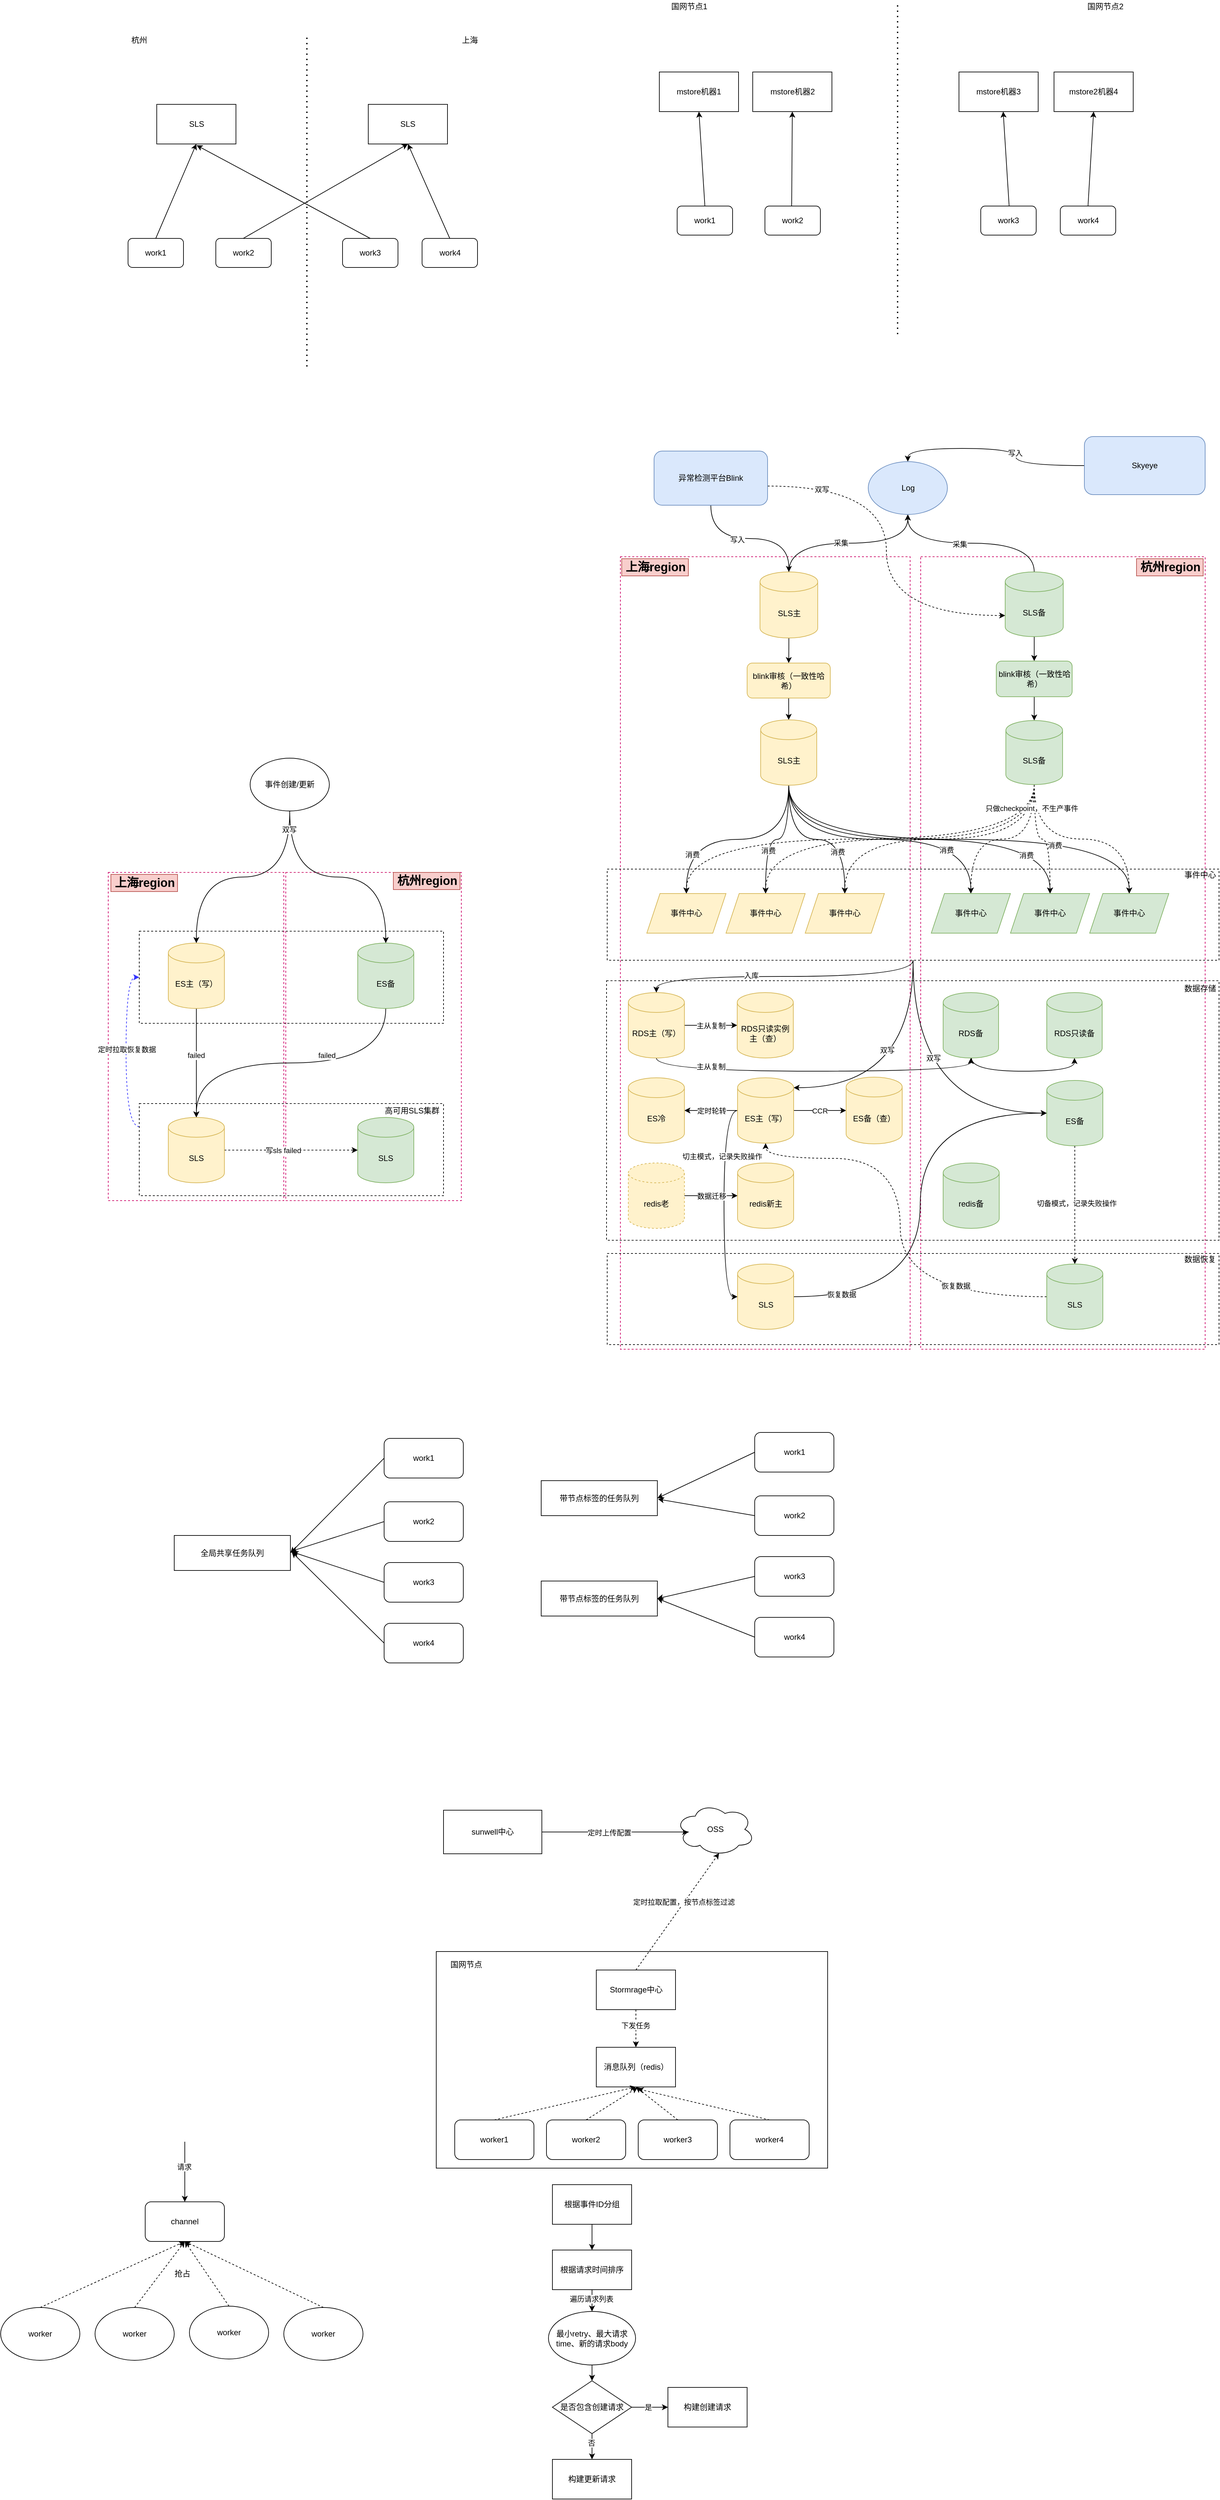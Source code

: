 <mxfile version="14.5.3" type="github">
  <diagram id="YGv4_1RwUOP4VzlCztjI" name="Page-1">
    <mxGraphModel dx="1351" dy="739" grid="0" gridSize="10" guides="1" tooltips="1" connect="1" arrows="1" fold="1" page="1" pageScale="1" pageWidth="3300" pageHeight="4681" math="0" shadow="0">
      <root>
        <mxCell id="0" />
        <mxCell id="1" parent="0" />
        <mxCell id="f3OV4QADu6NvHDCRGtm4-72" value="" style="rounded=0;whiteSpace=wrap;html=1;" parent="1" vertex="1">
          <mxGeometry x="705" y="3070" width="593" height="328" as="geometry" />
        </mxCell>
        <mxCell id="AawuV2IwHnNIyW79Uif3-26" value="" style="rounded=0;whiteSpace=wrap;html=1;fillColor=none;dashed=1;" parent="1" vertex="1">
          <mxGeometry x="255" y="1525" width="461" height="139.5" as="geometry" />
        </mxCell>
        <mxCell id="AawuV2IwHnNIyW79Uif3-20" value="" style="rounded=0;whiteSpace=wrap;html=1;fillColor=none;dashed=1;strokeColor=#CC0066;" parent="1" vertex="1">
          <mxGeometry x="477" y="1436" width="266" height="497" as="geometry" />
        </mxCell>
        <mxCell id="AawuV2IwHnNIyW79Uif3-18" value="" style="rounded=0;whiteSpace=wrap;html=1;fillColor=none;dashed=1;strokeColor=#CC0066;" parent="1" vertex="1">
          <mxGeometry x="208" y="1436" width="266" height="497" as="geometry" />
        </mxCell>
        <mxCell id="uuZJCu9eJbXiHKsUHWhY-94" value="" style="rounded=0;whiteSpace=wrap;html=1;fillColor=none;dashed=1;strokeColor=#CC0066;" parent="1" vertex="1">
          <mxGeometry x="984" y="958" width="439" height="1200" as="geometry" />
        </mxCell>
        <mxCell id="uuZJCu9eJbXiHKsUHWhY-95" value="" style="rounded=0;whiteSpace=wrap;html=1;fillColor=none;dashed=1;" parent="1" vertex="1">
          <mxGeometry x="963" y="1600" width="928" height="393" as="geometry" />
        </mxCell>
        <mxCell id="5HOgn-vB6nHvYB-M6uXb-4" value="" style="rounded=0;whiteSpace=wrap;html=1;fillColor=none;dashed=1;" parent="1" vertex="1">
          <mxGeometry x="964" y="2013" width="927" height="138" as="geometry" />
        </mxCell>
        <mxCell id="uuZJCu9eJbXiHKsUHWhY-93" value="" style="rounded=0;whiteSpace=wrap;html=1;fillColor=none;dashed=1;strokeColor=#CC0066;" parent="1" vertex="1">
          <mxGeometry x="1439" y="958" width="431" height="1200" as="geometry" />
        </mxCell>
        <mxCell id="uuZJCu9eJbXiHKsUHWhY-96" style="edgeStyle=orthogonalEdgeStyle;curved=1;rounded=0;orthogonalLoop=1;jettySize=auto;html=1;exitX=0.5;exitY=0;exitDx=0;exitDy=0;exitPerimeter=0;entryX=0.5;entryY=1;entryDx=0;entryDy=0;" parent="1" source="uuZJCu9eJbXiHKsUHWhY-99" target="uuZJCu9eJbXiHKsUHWhY-110" edge="1">
          <mxGeometry relative="1" as="geometry" />
        </mxCell>
        <mxCell id="uuZJCu9eJbXiHKsUHWhY-97" value="采集" style="edgeLabel;html=1;align=center;verticalAlign=middle;resizable=0;points=[];" parent="uuZJCu9eJbXiHKsUHWhY-96" vertex="1" connectable="0">
          <mxGeometry x="-0.096" y="2" relative="1" as="geometry">
            <mxPoint x="1" y="1" as="offset" />
          </mxGeometry>
        </mxCell>
        <mxCell id="uuZJCu9eJbXiHKsUHWhY-98" style="edgeStyle=orthogonalEdgeStyle;curved=1;rounded=0;orthogonalLoop=1;jettySize=auto;html=1;entryX=0.5;entryY=0;entryDx=0;entryDy=0;" parent="1" source="uuZJCu9eJbXiHKsUHWhY-99" target="uuZJCu9eJbXiHKsUHWhY-112" edge="1">
          <mxGeometry relative="1" as="geometry" />
        </mxCell>
        <mxCell id="uuZJCu9eJbXiHKsUHWhY-99" value="SLS主" style="shape=cylinder3;whiteSpace=wrap;html=1;boundedLbl=1;backgroundOutline=1;size=15;fillColor=#fff2cc;strokeColor=#d6b656;" parent="1" vertex="1">
          <mxGeometry x="1195.5" y="981" width="87.5" height="100" as="geometry" />
        </mxCell>
        <mxCell id="uuZJCu9eJbXiHKsUHWhY-100" style="edgeStyle=orthogonalEdgeStyle;curved=1;rounded=0;orthogonalLoop=1;jettySize=auto;html=1;entryX=0.5;entryY=1;entryDx=0;entryDy=0;exitX=0.5;exitY=0;exitDx=0;exitDy=0;exitPerimeter=0;" parent="1" source="uuZJCu9eJbXiHKsUHWhY-103" target="uuZJCu9eJbXiHKsUHWhY-110" edge="1">
          <mxGeometry relative="1" as="geometry" />
        </mxCell>
        <mxCell id="uuZJCu9eJbXiHKsUHWhY-101" value="采集" style="edgeLabel;html=1;align=center;verticalAlign=middle;resizable=0;points=[];" parent="uuZJCu9eJbXiHKsUHWhY-100" vertex="1" connectable="0">
          <mxGeometry x="0.13" y="1" relative="1" as="geometry">
            <mxPoint x="1" as="offset" />
          </mxGeometry>
        </mxCell>
        <mxCell id="uuZJCu9eJbXiHKsUHWhY-102" style="edgeStyle=orthogonalEdgeStyle;curved=1;rounded=0;orthogonalLoop=1;jettySize=auto;html=1;entryX=0.5;entryY=0;entryDx=0;entryDy=0;" parent="1" source="uuZJCu9eJbXiHKsUHWhY-103" target="uuZJCu9eJbXiHKsUHWhY-114" edge="1">
          <mxGeometry relative="1" as="geometry" />
        </mxCell>
        <mxCell id="uuZJCu9eJbXiHKsUHWhY-103" value="SLS备" style="shape=cylinder3;whiteSpace=wrap;html=1;boundedLbl=1;backgroundOutline=1;size=15;fillColor=#d5e8d4;strokeColor=#82b366;" parent="1" vertex="1">
          <mxGeometry x="1567" y="981" width="88" height="98" as="geometry" />
        </mxCell>
        <mxCell id="uuZJCu9eJbXiHKsUHWhY-104" style="edgeStyle=orthogonalEdgeStyle;curved=1;rounded=0;orthogonalLoop=1;jettySize=auto;html=1;entryX=0.5;entryY=0;entryDx=0;entryDy=0;entryPerimeter=0;exitX=0.5;exitY=1;exitDx=0;exitDy=0;" parent="1" source="uuZJCu9eJbXiHKsUHWhY-106" target="uuZJCu9eJbXiHKsUHWhY-99" edge="1">
          <mxGeometry relative="1" as="geometry">
            <mxPoint x="1185" y="980" as="targetPoint" />
          </mxGeometry>
        </mxCell>
        <mxCell id="uuZJCu9eJbXiHKsUHWhY-105" value="写入" style="edgeLabel;html=1;align=center;verticalAlign=middle;resizable=0;points=[];" parent="uuZJCu9eJbXiHKsUHWhY-104" vertex="1" connectable="0">
          <mxGeometry x="-0.177" y="-1" relative="1" as="geometry">
            <mxPoint as="offset" />
          </mxGeometry>
        </mxCell>
        <mxCell id="5HOgn-vB6nHvYB-M6uXb-30" style="edgeStyle=orthogonalEdgeStyle;curved=1;rounded=0;orthogonalLoop=1;jettySize=auto;html=1;entryX=0;entryY=0;entryDx=0;entryDy=66;entryPerimeter=0;dashed=1;" parent="1" source="uuZJCu9eJbXiHKsUHWhY-106" target="uuZJCu9eJbXiHKsUHWhY-103" edge="1">
          <mxGeometry relative="1" as="geometry">
            <Array as="points">
              <mxPoint x="1387" y="851" />
              <mxPoint x="1387" y="1047" />
            </Array>
          </mxGeometry>
        </mxCell>
        <mxCell id="5HOgn-vB6nHvYB-M6uXb-31" value="双写" style="edgeLabel;html=1;align=center;verticalAlign=middle;resizable=0;points=[];" parent="5HOgn-vB6nHvYB-M6uXb-30" vertex="1" connectable="0">
          <mxGeometry x="-0.705" y="-5" relative="1" as="geometry">
            <mxPoint as="offset" />
          </mxGeometry>
        </mxCell>
        <mxCell id="uuZJCu9eJbXiHKsUHWhY-106" value="异常检测平台Blink" style="rounded=1;whiteSpace=wrap;html=1;fillColor=#dae8fc;strokeColor=#6c8ebf;" parent="1" vertex="1">
          <mxGeometry x="1035" y="798" width="172" height="82" as="geometry" />
        </mxCell>
        <mxCell id="uuZJCu9eJbXiHKsUHWhY-107" style="edgeStyle=orthogonalEdgeStyle;curved=1;rounded=0;orthogonalLoop=1;jettySize=auto;html=1;entryX=0.5;entryY=0;entryDx=0;entryDy=0;" parent="1" source="uuZJCu9eJbXiHKsUHWhY-109" target="uuZJCu9eJbXiHKsUHWhY-110" edge="1">
          <mxGeometry relative="1" as="geometry" />
        </mxCell>
        <mxCell id="uuZJCu9eJbXiHKsUHWhY-108" value="写入" style="edgeLabel;html=1;align=center;verticalAlign=middle;resizable=0;points=[];" parent="uuZJCu9eJbXiHKsUHWhY-107" vertex="1" connectable="0">
          <mxGeometry x="-0.216" y="2" relative="1" as="geometry">
            <mxPoint as="offset" />
          </mxGeometry>
        </mxCell>
        <mxCell id="uuZJCu9eJbXiHKsUHWhY-109" value="Skyeye" style="rounded=1;whiteSpace=wrap;html=1;fillColor=#dae8fc;strokeColor=#6c8ebf;" parent="1" vertex="1">
          <mxGeometry x="1687" y="776" width="183" height="88" as="geometry" />
        </mxCell>
        <mxCell id="uuZJCu9eJbXiHKsUHWhY-110" value="Log" style="ellipse;whiteSpace=wrap;html=1;fillColor=#dae8fc;strokeColor=#6c8ebf;" parent="1" vertex="1">
          <mxGeometry x="1359.5" y="814" width="120" height="80" as="geometry" />
        </mxCell>
        <mxCell id="uuZJCu9eJbXiHKsUHWhY-111" style="edgeStyle=orthogonalEdgeStyle;curved=1;rounded=0;orthogonalLoop=1;jettySize=auto;html=1;entryX=0.5;entryY=0;entryDx=0;entryDy=0;entryPerimeter=0;" parent="1" source="uuZJCu9eJbXiHKsUHWhY-112" target="uuZJCu9eJbXiHKsUHWhY-127" edge="1">
          <mxGeometry relative="1" as="geometry" />
        </mxCell>
        <mxCell id="uuZJCu9eJbXiHKsUHWhY-112" value="blink审核（一致性哈希）" style="rounded=1;whiteSpace=wrap;html=1;fillColor=#fff2cc;strokeColor=#d6b656;" parent="1" vertex="1">
          <mxGeometry x="1176" y="1119" width="126" height="53" as="geometry" />
        </mxCell>
        <mxCell id="uuZJCu9eJbXiHKsUHWhY-113" style="edgeStyle=orthogonalEdgeStyle;curved=1;rounded=0;orthogonalLoop=1;jettySize=auto;html=1;entryX=0.5;entryY=0;entryDx=0;entryDy=0;entryPerimeter=0;" parent="1" source="uuZJCu9eJbXiHKsUHWhY-114" target="uuZJCu9eJbXiHKsUHWhY-135" edge="1">
          <mxGeometry relative="1" as="geometry" />
        </mxCell>
        <mxCell id="uuZJCu9eJbXiHKsUHWhY-114" value="blink审核（一致性哈希）" style="rounded=1;whiteSpace=wrap;html=1;fillColor=#d5e8d4;strokeColor=#82b366;" parent="1" vertex="1">
          <mxGeometry x="1553.5" y="1116" width="115" height="54" as="geometry" />
        </mxCell>
        <mxCell id="uuZJCu9eJbXiHKsUHWhY-115" style="edgeStyle=orthogonalEdgeStyle;curved=1;rounded=0;orthogonalLoop=1;jettySize=auto;html=1;entryX=0.5;entryY=0;entryDx=0;entryDy=0;exitX=0.5;exitY=1;exitDx=0;exitDy=0;exitPerimeter=0;" parent="1" source="uuZJCu9eJbXiHKsUHWhY-127" target="uuZJCu9eJbXiHKsUHWhY-136" edge="1">
          <mxGeometry relative="1" as="geometry" />
        </mxCell>
        <mxCell id="uuZJCu9eJbXiHKsUHWhY-116" value="消费&amp;nbsp; &amp;nbsp; &amp;nbsp;&amp;nbsp;" style="edgeLabel;html=1;align=center;verticalAlign=middle;resizable=0;points=[];" parent="uuZJCu9eJbXiHKsUHWhY-115" vertex="1" connectable="0">
          <mxGeometry x="0.629" y="18" relative="1" as="geometry">
            <mxPoint as="offset" />
          </mxGeometry>
        </mxCell>
        <mxCell id="uuZJCu9eJbXiHKsUHWhY-117" style="edgeStyle=orthogonalEdgeStyle;curved=1;rounded=0;orthogonalLoop=1;jettySize=auto;html=1;" parent="1" source="uuZJCu9eJbXiHKsUHWhY-127" target="uuZJCu9eJbXiHKsUHWhY-137" edge="1">
          <mxGeometry relative="1" as="geometry" />
        </mxCell>
        <mxCell id="uuZJCu9eJbXiHKsUHWhY-118" value="消费" style="edgeLabel;html=1;align=center;verticalAlign=middle;resizable=0;points=[];" parent="uuZJCu9eJbXiHKsUHWhY-117" vertex="1" connectable="0">
          <mxGeometry x="0.348" y="4" relative="1" as="geometry">
            <mxPoint as="offset" />
          </mxGeometry>
        </mxCell>
        <mxCell id="uuZJCu9eJbXiHKsUHWhY-119" style="edgeStyle=orthogonalEdgeStyle;curved=1;rounded=0;orthogonalLoop=1;jettySize=auto;html=1;entryX=0.5;entryY=0;entryDx=0;entryDy=0;" parent="1" source="uuZJCu9eJbXiHKsUHWhY-127" target="uuZJCu9eJbXiHKsUHWhY-138" edge="1">
          <mxGeometry relative="1" as="geometry" />
        </mxCell>
        <mxCell id="uuZJCu9eJbXiHKsUHWhY-120" value="消费" style="edgeLabel;html=1;align=center;verticalAlign=middle;resizable=0;points=[];" parent="uuZJCu9eJbXiHKsUHWhY-119" vertex="1" connectable="0">
          <mxGeometry x="0.494" y="-11" relative="1" as="geometry">
            <mxPoint as="offset" />
          </mxGeometry>
        </mxCell>
        <mxCell id="uuZJCu9eJbXiHKsUHWhY-121" style="edgeStyle=orthogonalEdgeStyle;curved=1;rounded=0;orthogonalLoop=1;jettySize=auto;html=1;entryX=0.5;entryY=0;entryDx=0;entryDy=0;exitX=0.5;exitY=1;exitDx=0;exitDy=0;exitPerimeter=0;" parent="1" source="uuZJCu9eJbXiHKsUHWhY-127" target="uuZJCu9eJbXiHKsUHWhY-139" edge="1">
          <mxGeometry relative="1" as="geometry" />
        </mxCell>
        <mxCell id="uuZJCu9eJbXiHKsUHWhY-122" value="消费" style="edgeLabel;html=1;align=center;verticalAlign=middle;resizable=0;points=[];" parent="uuZJCu9eJbXiHKsUHWhY-121" vertex="1" connectable="0">
          <mxGeometry x="0.458" y="-16" relative="1" as="geometry">
            <mxPoint as="offset" />
          </mxGeometry>
        </mxCell>
        <mxCell id="uuZJCu9eJbXiHKsUHWhY-123" style="edgeStyle=orthogonalEdgeStyle;curved=1;rounded=0;orthogonalLoop=1;jettySize=auto;html=1;exitX=0.5;exitY=1;exitDx=0;exitDy=0;exitPerimeter=0;" parent="1" source="uuZJCu9eJbXiHKsUHWhY-127" target="uuZJCu9eJbXiHKsUHWhY-140" edge="1">
          <mxGeometry relative="1" as="geometry" />
        </mxCell>
        <mxCell id="uuZJCu9eJbXiHKsUHWhY-124" value="消费" style="edgeLabel;html=1;align=center;verticalAlign=middle;resizable=0;points=[];" parent="uuZJCu9eJbXiHKsUHWhY-123" vertex="1" connectable="0">
          <mxGeometry x="0.577" y="-24" relative="1" as="geometry">
            <mxPoint as="offset" />
          </mxGeometry>
        </mxCell>
        <mxCell id="uuZJCu9eJbXiHKsUHWhY-125" style="edgeStyle=orthogonalEdgeStyle;curved=1;rounded=0;orthogonalLoop=1;jettySize=auto;html=1;exitX=0.5;exitY=1;exitDx=0;exitDy=0;exitPerimeter=0;" parent="1" source="uuZJCu9eJbXiHKsUHWhY-127" target="uuZJCu9eJbXiHKsUHWhY-141" edge="1">
          <mxGeometry relative="1" as="geometry" />
        </mxCell>
        <mxCell id="uuZJCu9eJbXiHKsUHWhY-126" value="消费" style="edgeLabel;html=1;align=center;verticalAlign=middle;resizable=0;points=[];" parent="uuZJCu9eJbXiHKsUHWhY-125" vertex="1" connectable="0">
          <mxGeometry x="0.425" y="-9" relative="1" as="geometry">
            <mxPoint as="offset" />
          </mxGeometry>
        </mxCell>
        <mxCell id="uuZJCu9eJbXiHKsUHWhY-127" value="SLS主" style="shape=cylinder3;whiteSpace=wrap;html=1;boundedLbl=1;backgroundOutline=1;size=15;fillColor=#fff2cc;strokeColor=#d6b656;" parent="1" vertex="1">
          <mxGeometry x="1196.5" y="1205" width="85" height="99" as="geometry" />
        </mxCell>
        <mxCell id="uuZJCu9eJbXiHKsUHWhY-128" style="edgeStyle=orthogonalEdgeStyle;curved=1;rounded=0;orthogonalLoop=1;jettySize=auto;html=1;exitX=0.5;exitY=1;exitDx=0;exitDy=0;exitPerimeter=0;dashed=1;" parent="1" source="uuZJCu9eJbXiHKsUHWhY-135" target="uuZJCu9eJbXiHKsUHWhY-136" edge="1">
          <mxGeometry relative="1" as="geometry" />
        </mxCell>
        <mxCell id="uuZJCu9eJbXiHKsUHWhY-129" style="edgeStyle=orthogonalEdgeStyle;curved=1;rounded=0;orthogonalLoop=1;jettySize=auto;html=1;entryX=0.5;entryY=0;entryDx=0;entryDy=0;dashed=1;strokeWidth=1;exitX=0.5;exitY=1;exitDx=0;exitDy=0;exitPerimeter=0;" parent="1" source="uuZJCu9eJbXiHKsUHWhY-135" target="uuZJCu9eJbXiHKsUHWhY-137" edge="1">
          <mxGeometry relative="1" as="geometry" />
        </mxCell>
        <mxCell id="uuZJCu9eJbXiHKsUHWhY-130" style="edgeStyle=orthogonalEdgeStyle;curved=1;rounded=0;orthogonalLoop=1;jettySize=auto;html=1;entryX=0.5;entryY=0;entryDx=0;entryDy=0;dashed=1;strokeWidth=1;exitX=0.5;exitY=1;exitDx=0;exitDy=0;exitPerimeter=0;" parent="1" source="uuZJCu9eJbXiHKsUHWhY-135" target="uuZJCu9eJbXiHKsUHWhY-138" edge="1">
          <mxGeometry relative="1" as="geometry" />
        </mxCell>
        <mxCell id="uuZJCu9eJbXiHKsUHWhY-131" style="edgeStyle=orthogonalEdgeStyle;curved=1;rounded=0;orthogonalLoop=1;jettySize=auto;html=1;entryX=0.5;entryY=0;entryDx=0;entryDy=0;dashed=1;strokeWidth=1;" parent="1" source="uuZJCu9eJbXiHKsUHWhY-135" target="uuZJCu9eJbXiHKsUHWhY-139" edge="1">
          <mxGeometry relative="1" as="geometry" />
        </mxCell>
        <mxCell id="uuZJCu9eJbXiHKsUHWhY-132" style="edgeStyle=orthogonalEdgeStyle;curved=1;rounded=0;orthogonalLoop=1;jettySize=auto;html=1;entryX=0.5;entryY=0;entryDx=0;entryDy=0;dashed=1;strokeWidth=1;" parent="1" source="uuZJCu9eJbXiHKsUHWhY-135" target="uuZJCu9eJbXiHKsUHWhY-140" edge="1">
          <mxGeometry relative="1" as="geometry" />
        </mxCell>
        <mxCell id="uuZJCu9eJbXiHKsUHWhY-133" style="edgeStyle=orthogonalEdgeStyle;curved=1;rounded=0;orthogonalLoop=1;jettySize=auto;html=1;dashed=1;strokeWidth=1;exitX=0.5;exitY=1;exitDx=0;exitDy=0;exitPerimeter=0;" parent="1" source="uuZJCu9eJbXiHKsUHWhY-135" target="uuZJCu9eJbXiHKsUHWhY-141" edge="1">
          <mxGeometry relative="1" as="geometry" />
        </mxCell>
        <mxCell id="uuZJCu9eJbXiHKsUHWhY-134" value="只做checkpoint，不生产事件" style="edgeLabel;html=1;align=center;verticalAlign=middle;resizable=0;points=[];" parent="uuZJCu9eJbXiHKsUHWhY-133" vertex="1" connectable="0">
          <mxGeometry x="-0.77" y="5" relative="1" as="geometry">
            <mxPoint x="-9" as="offset" />
          </mxGeometry>
        </mxCell>
        <mxCell id="uuZJCu9eJbXiHKsUHWhY-135" value="SLS备" style="shape=cylinder3;whiteSpace=wrap;html=1;boundedLbl=1;backgroundOutline=1;size=15;fillColor=#d5e8d4;strokeColor=#82b366;" parent="1" vertex="1">
          <mxGeometry x="1568" y="1206" width="86" height="97" as="geometry" />
        </mxCell>
        <mxCell id="uuZJCu9eJbXiHKsUHWhY-136" value="事件中心" style="shape=parallelogram;perimeter=parallelogramPerimeter;whiteSpace=wrap;html=1;fixedSize=1;fillColor=#fff2cc;strokeColor=#d6b656;" parent="1" vertex="1">
          <mxGeometry x="1024" y="1468" width="120" height="60" as="geometry" />
        </mxCell>
        <mxCell id="uuZJCu9eJbXiHKsUHWhY-137" value="事件中心" style="shape=parallelogram;perimeter=parallelogramPerimeter;whiteSpace=wrap;html=1;fixedSize=1;fillColor=#fff2cc;strokeColor=#d6b656;" parent="1" vertex="1">
          <mxGeometry x="1144" y="1468" width="120" height="60" as="geometry" />
        </mxCell>
        <mxCell id="uuZJCu9eJbXiHKsUHWhY-138" value="事件中心" style="shape=parallelogram;perimeter=parallelogramPerimeter;whiteSpace=wrap;html=1;fixedSize=1;fillColor=#fff2cc;strokeColor=#d6b656;" parent="1" vertex="1">
          <mxGeometry x="1264" y="1468" width="120" height="60" as="geometry" />
        </mxCell>
        <mxCell id="uuZJCu9eJbXiHKsUHWhY-139" value="事件中心" style="shape=parallelogram;perimeter=parallelogramPerimeter;whiteSpace=wrap;html=1;fixedSize=1;fillColor=#d5e8d4;strokeColor=#82b366;" parent="1" vertex="1">
          <mxGeometry x="1455" y="1468" width="120" height="60" as="geometry" />
        </mxCell>
        <mxCell id="uuZJCu9eJbXiHKsUHWhY-140" value="事件中心" style="shape=parallelogram;perimeter=parallelogramPerimeter;whiteSpace=wrap;html=1;fixedSize=1;fillColor=#d5e8d4;strokeColor=#82b366;" parent="1" vertex="1">
          <mxGeometry x="1575" y="1468" width="120" height="60" as="geometry" />
        </mxCell>
        <mxCell id="uuZJCu9eJbXiHKsUHWhY-141" value="事件中心" style="shape=parallelogram;perimeter=parallelogramPerimeter;whiteSpace=wrap;html=1;fixedSize=1;fillColor=#d5e8d4;strokeColor=#82b366;" parent="1" vertex="1">
          <mxGeometry x="1695" y="1468" width="120" height="60" as="geometry" />
        </mxCell>
        <mxCell id="uuZJCu9eJbXiHKsUHWhY-142" value="主从复制" style="edgeStyle=orthogonalEdgeStyle;curved=1;rounded=0;orthogonalLoop=1;jettySize=auto;html=1;strokeWidth=1;" parent="1" source="uuZJCu9eJbXiHKsUHWhY-148" target="uuZJCu9eJbXiHKsUHWhY-151" edge="1">
          <mxGeometry relative="1" as="geometry" />
        </mxCell>
        <mxCell id="5HOgn-vB6nHvYB-M6uXb-21" style="edgeStyle=orthogonalEdgeStyle;curved=1;rounded=0;orthogonalLoop=1;jettySize=auto;html=1;entryX=0.5;entryY=1;entryDx=0;entryDy=0;entryPerimeter=0;" parent="1" target="uuZJCu9eJbXiHKsUHWhY-181" edge="1">
          <mxGeometry relative="1" as="geometry">
            <mxPoint x="1516" y="1717" as="sourcePoint" />
            <Array as="points">
              <mxPoint x="1516" y="1737" />
              <mxPoint x="1672" y="1737" />
            </Array>
          </mxGeometry>
        </mxCell>
        <mxCell id="uuZJCu9eJbXiHKsUHWhY-149" value="RDS备" style="shape=cylinder3;whiteSpace=wrap;html=1;boundedLbl=1;backgroundOutline=1;size=15;fillColor=#d5e8d4;strokeColor=#82b366;" parent="1" vertex="1">
          <mxGeometry x="1473" y="1618" width="84" height="99" as="geometry" />
        </mxCell>
        <mxCell id="uuZJCu9eJbXiHKsUHWhY-151" value="RDS只读实例主（查）" style="shape=cylinder3;whiteSpace=wrap;html=1;boundedLbl=1;backgroundOutline=1;size=15;fillColor=#fff2cc;strokeColor=#d6b656;" parent="1" vertex="1">
          <mxGeometry x="1161" y="1618" width="85" height="99" as="geometry" />
        </mxCell>
        <mxCell id="uuZJCu9eJbXiHKsUHWhY-156" style="edgeStyle=orthogonalEdgeStyle;curved=1;rounded=0;orthogonalLoop=1;jettySize=auto;html=1;strokeWidth=1;" parent="1" source="uuZJCu9eJbXiHKsUHWhY-158" target="uuZJCu9eJbXiHKsUHWhY-148" edge="1">
          <mxGeometry relative="1" as="geometry" />
        </mxCell>
        <mxCell id="uuZJCu9eJbXiHKsUHWhY-157" value="入库" style="edgeLabel;html=1;align=center;verticalAlign=middle;resizable=0;points=[];" parent="uuZJCu9eJbXiHKsUHWhY-156" vertex="1" connectable="0">
          <mxGeometry x="0.237" y="-2" relative="1" as="geometry">
            <mxPoint x="1" as="offset" />
          </mxGeometry>
        </mxCell>
        <mxCell id="5HOgn-vB6nHvYB-M6uXb-11" style="edgeStyle=orthogonalEdgeStyle;curved=1;rounded=0;orthogonalLoop=1;jettySize=auto;html=1;entryX=0;entryY=0.5;entryDx=0;entryDy=0;entryPerimeter=0;" parent="1" source="uuZJCu9eJbXiHKsUHWhY-158" target="uuZJCu9eJbXiHKsUHWhY-170" edge="1">
          <mxGeometry relative="1" as="geometry" />
        </mxCell>
        <mxCell id="5HOgn-vB6nHvYB-M6uXb-16" value="双写" style="edgeLabel;html=1;align=center;verticalAlign=middle;resizable=0;points=[];" parent="5HOgn-vB6nHvYB-M6uXb-11" vertex="1" connectable="0">
          <mxGeometry x="-0.317" y="30" relative="1" as="geometry">
            <mxPoint as="offset" />
          </mxGeometry>
        </mxCell>
        <mxCell id="5HOgn-vB6nHvYB-M6uXb-13" style="edgeStyle=orthogonalEdgeStyle;curved=1;rounded=0;orthogonalLoop=1;jettySize=auto;html=1;entryX=1;entryY=0;entryDx=0;entryDy=15;entryPerimeter=0;" parent="1" source="uuZJCu9eJbXiHKsUHWhY-158" target="uuZJCu9eJbXiHKsUHWhY-164" edge="1">
          <mxGeometry relative="1" as="geometry" />
        </mxCell>
        <mxCell id="5HOgn-vB6nHvYB-M6uXb-15" value="双写" style="edgeLabel;html=1;align=center;verticalAlign=middle;resizable=0;points=[];" parent="5HOgn-vB6nHvYB-M6uXb-13" vertex="1" connectable="0">
          <mxGeometry x="-0.704" y="-1" relative="1" as="geometry">
            <mxPoint x="-38.47" y="80.71" as="offset" />
          </mxGeometry>
        </mxCell>
        <mxCell id="uuZJCu9eJbXiHKsUHWhY-158" value="" style="rounded=0;whiteSpace=wrap;html=1;fillColor=none;dashed=1;" parent="1" vertex="1">
          <mxGeometry x="964" y="1431" width="927" height="138" as="geometry" />
        </mxCell>
        <mxCell id="uuZJCu9eJbXiHKsUHWhY-159" value="事件中心" style="text;html=1;align=center;verticalAlign=middle;resizable=0;points=[];autosize=1;" parent="1" vertex="1">
          <mxGeometry x="1833" y="1431" width="58" height="18" as="geometry" />
        </mxCell>
        <mxCell id="uuZJCu9eJbXiHKsUHWhY-161" style="edgeStyle=orthogonalEdgeStyle;curved=1;rounded=0;orthogonalLoop=1;jettySize=auto;html=1;entryX=0;entryY=0.5;entryDx=0;entryDy=0;entryPerimeter=0;strokeWidth=1;" parent="1" source="uuZJCu9eJbXiHKsUHWhY-164" target="uuZJCu9eJbXiHKsUHWhY-165" edge="1">
          <mxGeometry relative="1" as="geometry" />
        </mxCell>
        <mxCell id="uuZJCu9eJbXiHKsUHWhY-162" value="CCR" style="edgeLabel;html=1;align=center;verticalAlign=middle;resizable=0;points=[];" parent="uuZJCu9eJbXiHKsUHWhY-161" vertex="1" connectable="0">
          <mxGeometry x="-0.186" relative="1" as="geometry">
            <mxPoint x="6.56" as="offset" />
          </mxGeometry>
        </mxCell>
        <mxCell id="uuZJCu9eJbXiHKsUHWhY-163" style="edgeStyle=orthogonalEdgeStyle;curved=1;rounded=0;orthogonalLoop=1;jettySize=auto;html=1;strokeWidth=1;" parent="1" source="uuZJCu9eJbXiHKsUHWhY-164" target="uuZJCu9eJbXiHKsUHWhY-167" edge="1">
          <mxGeometry relative="1" as="geometry" />
        </mxCell>
        <mxCell id="5HOgn-vB6nHvYB-M6uXb-6" value="定时轮转" style="edgeLabel;html=1;align=center;verticalAlign=middle;resizable=0;points=[];" parent="uuZJCu9eJbXiHKsUHWhY-163" vertex="1" connectable="0">
          <mxGeometry x="-0.017" y="1" relative="1" as="geometry">
            <mxPoint y="-1" as="offset" />
          </mxGeometry>
        </mxCell>
        <mxCell id="5HOgn-vB6nHvYB-M6uXb-24" style="edgeStyle=orthogonalEdgeStyle;curved=1;rounded=0;orthogonalLoop=1;jettySize=auto;html=1;entryX=0;entryY=0.5;entryDx=0;entryDy=0;entryPerimeter=0;" parent="1" source="uuZJCu9eJbXiHKsUHWhY-164" target="5HOgn-vB6nHvYB-M6uXb-23" edge="1">
          <mxGeometry relative="1" as="geometry">
            <Array as="points">
              <mxPoint x="1141" y="1797" />
              <mxPoint x="1141" y="2079" />
            </Array>
          </mxGeometry>
        </mxCell>
        <mxCell id="5HOgn-vB6nHvYB-M6uXb-25" value="切主模式，记录失败操作" style="edgeLabel;html=1;align=center;verticalAlign=middle;resizable=0;points=[];" parent="5HOgn-vB6nHvYB-M6uXb-24" vertex="1" connectable="0">
          <mxGeometry x="-0.483" y="2" relative="1" as="geometry">
            <mxPoint x="-5" y="6" as="offset" />
          </mxGeometry>
        </mxCell>
        <mxCell id="uuZJCu9eJbXiHKsUHWhY-164" value="ES主（写）" style="shape=cylinder3;whiteSpace=wrap;html=1;boundedLbl=1;backgroundOutline=1;size=15;fillColor=#fff2cc;strokeColor=#d6b656;" parent="1" vertex="1">
          <mxGeometry x="1161.5" y="1747" width="85" height="99" as="geometry" />
        </mxCell>
        <mxCell id="uuZJCu9eJbXiHKsUHWhY-165" value="ES备（查）" style="shape=cylinder3;whiteSpace=wrap;html=1;boundedLbl=1;backgroundOutline=1;size=15;fillColor=#fff2cc;strokeColor=#d6b656;" parent="1" vertex="1">
          <mxGeometry x="1326" y="1746" width="85" height="101" as="geometry" />
        </mxCell>
        <mxCell id="uuZJCu9eJbXiHKsUHWhY-166" value="数据存储" style="text;html=1;align=center;verticalAlign=middle;resizable=0;points=[];autosize=1;" parent="1" vertex="1">
          <mxGeometry x="1833" y="1603" width="58" height="18" as="geometry" />
        </mxCell>
        <mxCell id="uuZJCu9eJbXiHKsUHWhY-167" value="ES冷" style="shape=cylinder3;whiteSpace=wrap;html=1;boundedLbl=1;backgroundOutline=1;size=15;fillColor=#fff2cc;strokeColor=#d6b656;" parent="1" vertex="1">
          <mxGeometry x="996" y="1747" width="85" height="99" as="geometry" />
        </mxCell>
        <mxCell id="uuZJCu9eJbXiHKsUHWhY-168" style="edgeStyle=orthogonalEdgeStyle;rounded=0;orthogonalLoop=1;jettySize=auto;html=1;curved=1;dashed=1;exitX=0.5;exitY=1;exitDx=0;exitDy=0;exitPerimeter=0;" parent="1" source="uuZJCu9eJbXiHKsUHWhY-170" target="uuZJCu9eJbXiHKsUHWhY-184" edge="1">
          <mxGeometry relative="1" as="geometry" />
        </mxCell>
        <mxCell id="uuZJCu9eJbXiHKsUHWhY-169" value="切备模式，记录失败操作" style="edgeLabel;html=1;align=center;verticalAlign=middle;resizable=0;points=[];" parent="uuZJCu9eJbXiHKsUHWhY-168" vertex="1" connectable="0">
          <mxGeometry x="-0.031" y="2" relative="1" as="geometry">
            <mxPoint as="offset" />
          </mxGeometry>
        </mxCell>
        <mxCell id="uuZJCu9eJbXiHKsUHWhY-170" value="ES备" style="shape=cylinder3;whiteSpace=wrap;html=1;boundedLbl=1;backgroundOutline=1;size=15;fillColor=#d5e8d4;strokeColor=#82b366;" parent="1" vertex="1">
          <mxGeometry x="1630" y="1751" width="85" height="99" as="geometry" />
        </mxCell>
        <mxCell id="uuZJCu9eJbXiHKsUHWhY-171" value="上海region" style="text;html=1;align=center;verticalAlign=middle;resizable=0;points=[];autosize=1;fillColor=#f8cecc;strokeColor=#b85450;fontStyle=1;fontSize=18;" parent="1" vertex="1">
          <mxGeometry x="986" y="961" width="101" height="26" as="geometry" />
        </mxCell>
        <mxCell id="uuZJCu9eJbXiHKsUHWhY-172" value="杭州region" style="text;html=1;align=center;verticalAlign=middle;resizable=0;points=[];autosize=1;fillColor=#f8cecc;strokeColor=#b85450;fontStyle=1;fontSize=18;" parent="1" vertex="1">
          <mxGeometry x="1766" y="961" width="101" height="26" as="geometry" />
        </mxCell>
        <mxCell id="5HOgn-vB6nHvYB-M6uXb-18" value="数据迁移" style="edgeStyle=orthogonalEdgeStyle;curved=1;rounded=0;orthogonalLoop=1;jettySize=auto;html=1;entryX=0;entryY=0.5;entryDx=0;entryDy=0;entryPerimeter=0;" parent="1" source="uuZJCu9eJbXiHKsUHWhY-173" target="uuZJCu9eJbXiHKsUHWhY-175" edge="1">
          <mxGeometry relative="1" as="geometry" />
        </mxCell>
        <mxCell id="uuZJCu9eJbXiHKsUHWhY-173" value="redis老" style="shape=cylinder3;whiteSpace=wrap;html=1;boundedLbl=1;backgroundOutline=1;size=15;fillColor=#fff2cc;strokeColor=#d6b656;dashed=1;" parent="1" vertex="1">
          <mxGeometry x="996" y="1876" width="85" height="99" as="geometry" />
        </mxCell>
        <mxCell id="uuZJCu9eJbXiHKsUHWhY-175" value="redis新主" style="shape=cylinder3;whiteSpace=wrap;html=1;boundedLbl=1;backgroundOutline=1;size=15;fillColor=#fff2cc;strokeColor=#d6b656;" parent="1" vertex="1">
          <mxGeometry x="1161.5" y="1876" width="85" height="99" as="geometry" />
        </mxCell>
        <mxCell id="uuZJCu9eJbXiHKsUHWhY-180" value="redis备" style="shape=cylinder3;whiteSpace=wrap;html=1;boundedLbl=1;backgroundOutline=1;size=15;fillColor=#d5e8d4;strokeColor=#82b366;" parent="1" vertex="1">
          <mxGeometry x="1473" y="1876" width="85" height="99" as="geometry" />
        </mxCell>
        <mxCell id="uuZJCu9eJbXiHKsUHWhY-181" value="RDS只读备" style="shape=cylinder3;whiteSpace=wrap;html=1;boundedLbl=1;backgroundOutline=1;size=15;fillColor=#d5e8d4;strokeColor=#82b366;" parent="1" vertex="1">
          <mxGeometry x="1630" y="1618" width="84" height="99" as="geometry" />
        </mxCell>
        <mxCell id="5HOgn-vB6nHvYB-M6uXb-7" style="edgeStyle=orthogonalEdgeStyle;curved=1;rounded=0;orthogonalLoop=1;jettySize=auto;html=1;entryX=0.5;entryY=1;entryDx=0;entryDy=0;entryPerimeter=0;dashed=1;" parent="1" source="uuZJCu9eJbXiHKsUHWhY-184" target="uuZJCu9eJbXiHKsUHWhY-164" edge="1">
          <mxGeometry relative="1" as="geometry">
            <Array as="points">
              <mxPoint x="1408" y="2079" />
              <mxPoint x="1408" y="1869" />
              <mxPoint x="1204" y="1869" />
            </Array>
          </mxGeometry>
        </mxCell>
        <mxCell id="5HOgn-vB6nHvYB-M6uXb-8" value="恢复数据" style="edgeLabel;html=1;align=center;verticalAlign=middle;resizable=0;points=[];" parent="5HOgn-vB6nHvYB-M6uXb-7" vertex="1" connectable="0">
          <mxGeometry x="-0.579" y="-17" relative="1" as="geometry">
            <mxPoint as="offset" />
          </mxGeometry>
        </mxCell>
        <mxCell id="uuZJCu9eJbXiHKsUHWhY-184" value="SLS" style="shape=cylinder3;whiteSpace=wrap;html=1;boundedLbl=1;backgroundOutline=1;size=15;fillColor=#d5e8d4;strokeColor=#82b366;" parent="1" vertex="1">
          <mxGeometry x="1630" y="2029" width="85" height="99" as="geometry" />
        </mxCell>
        <mxCell id="5HOgn-vB6nHvYB-M6uXb-5" value="数据恢复" style="text;html=1;align=center;verticalAlign=middle;resizable=0;points=[];autosize=1;" parent="1" vertex="1">
          <mxGeometry x="1833" y="2013" width="58" height="18" as="geometry" />
        </mxCell>
        <mxCell id="5HOgn-vB6nHvYB-M6uXb-19" style="edgeStyle=orthogonalEdgeStyle;curved=1;rounded=0;orthogonalLoop=1;jettySize=auto;html=1;entryX=0.5;entryY=1;entryDx=0;entryDy=0;entryPerimeter=0;" parent="1" source="uuZJCu9eJbXiHKsUHWhY-148" target="uuZJCu9eJbXiHKsUHWhY-149" edge="1">
          <mxGeometry relative="1" as="geometry">
            <Array as="points">
              <mxPoint x="1039" y="1737" />
              <mxPoint x="1515" y="1737" />
            </Array>
          </mxGeometry>
        </mxCell>
        <mxCell id="5HOgn-vB6nHvYB-M6uXb-20" value="主从复制" style="edgeLabel;html=1;align=center;verticalAlign=middle;resizable=0;points=[];" parent="5HOgn-vB6nHvYB-M6uXb-19" vertex="1" connectable="0">
          <mxGeometry x="-0.604" y="7" relative="1" as="geometry">
            <mxPoint as="offset" />
          </mxGeometry>
        </mxCell>
        <mxCell id="uuZJCu9eJbXiHKsUHWhY-148" value="RDS主（写）" style="shape=cylinder3;whiteSpace=wrap;html=1;boundedLbl=1;backgroundOutline=1;size=15;fillColor=#fff2cc;strokeColor=#d6b656;" parent="1" vertex="1">
          <mxGeometry x="996" y="1618" width="85" height="99" as="geometry" />
        </mxCell>
        <mxCell id="5HOgn-vB6nHvYB-M6uXb-26" style="edgeStyle=orthogonalEdgeStyle;curved=1;rounded=0;orthogonalLoop=1;jettySize=auto;html=1;entryX=0;entryY=0.5;entryDx=0;entryDy=0;entryPerimeter=0;" parent="1" source="5HOgn-vB6nHvYB-M6uXb-23" target="uuZJCu9eJbXiHKsUHWhY-170" edge="1">
          <mxGeometry relative="1" as="geometry" />
        </mxCell>
        <mxCell id="5HOgn-vB6nHvYB-M6uXb-27" value="恢复数据" style="edgeLabel;html=1;align=center;verticalAlign=middle;resizable=0;points=[];" parent="5HOgn-vB6nHvYB-M6uXb-26" vertex="1" connectable="0">
          <mxGeometry x="-0.783" y="4" relative="1" as="geometry">
            <mxPoint as="offset" />
          </mxGeometry>
        </mxCell>
        <mxCell id="5HOgn-vB6nHvYB-M6uXb-23" value="SLS" style="shape=cylinder3;whiteSpace=wrap;html=1;boundedLbl=1;backgroundOutline=1;size=15;fillColor=#fff2cc;strokeColor=#d6b656;" parent="1" vertex="1">
          <mxGeometry x="1161.5" y="2029" width="85" height="99" as="geometry" />
        </mxCell>
        <mxCell id="AawuV2IwHnNIyW79Uif3-5" style="edgeStyle=orthogonalEdgeStyle;rounded=0;orthogonalLoop=1;jettySize=auto;html=1;entryX=0.5;entryY=0;entryDx=0;entryDy=0;entryPerimeter=0;" parent="1" source="AawuV2IwHnNIyW79Uif3-1" target="AawuV2IwHnNIyW79Uif3-3" edge="1">
          <mxGeometry relative="1" as="geometry" />
        </mxCell>
        <mxCell id="AawuV2IwHnNIyW79Uif3-10" value="failed" style="edgeLabel;html=1;align=center;verticalAlign=middle;resizable=0;points=[];" parent="AawuV2IwHnNIyW79Uif3-5" vertex="1" connectable="0">
          <mxGeometry x="-0.145" y="-1" relative="1" as="geometry">
            <mxPoint as="offset" />
          </mxGeometry>
        </mxCell>
        <mxCell id="AawuV2IwHnNIyW79Uif3-1" value="ES主（写）" style="shape=cylinder3;whiteSpace=wrap;html=1;boundedLbl=1;backgroundOutline=1;size=15;fillColor=#fff2cc;strokeColor=#d6b656;" parent="1" vertex="1">
          <mxGeometry x="299" y="1543" width="85" height="99" as="geometry" />
        </mxCell>
        <mxCell id="AawuV2IwHnNIyW79Uif3-11" style="edgeStyle=orthogonalEdgeStyle;curved=1;rounded=0;orthogonalLoop=1;jettySize=auto;html=1;entryX=0.5;entryY=0;entryDx=0;entryDy=0;entryPerimeter=0;exitX=0.5;exitY=1;exitDx=0;exitDy=0;exitPerimeter=0;" parent="1" source="AawuV2IwHnNIyW79Uif3-2" target="AawuV2IwHnNIyW79Uif3-3" edge="1">
          <mxGeometry relative="1" as="geometry" />
        </mxCell>
        <mxCell id="AawuV2IwHnNIyW79Uif3-12" value="failed" style="edgeLabel;html=1;align=center;verticalAlign=middle;resizable=0;points=[];" parent="AawuV2IwHnNIyW79Uif3-11" vertex="1" connectable="0">
          <mxGeometry x="-0.235" y="-12" relative="1" as="geometry">
            <mxPoint x="1" as="offset" />
          </mxGeometry>
        </mxCell>
        <mxCell id="AawuV2IwHnNIyW79Uif3-2" value="ES备" style="shape=cylinder3;whiteSpace=wrap;html=1;boundedLbl=1;backgroundOutline=1;size=15;fillColor=#d5e8d4;strokeColor=#82b366;" parent="1" vertex="1">
          <mxGeometry x="586" y="1543" width="85" height="99" as="geometry" />
        </mxCell>
        <mxCell id="AawuV2IwHnNIyW79Uif3-13" style="edgeStyle=orthogonalEdgeStyle;curved=1;rounded=0;orthogonalLoop=1;jettySize=auto;html=1;entryX=0;entryY=0.5;entryDx=0;entryDy=0;entryPerimeter=0;dashed=1;" parent="1" source="AawuV2IwHnNIyW79Uif3-3" target="AawuV2IwHnNIyW79Uif3-4" edge="1">
          <mxGeometry relative="1" as="geometry" />
        </mxCell>
        <mxCell id="AawuV2IwHnNIyW79Uif3-14" value="写sls failed" style="edgeLabel;html=1;align=center;verticalAlign=middle;resizable=0;points=[];" parent="AawuV2IwHnNIyW79Uif3-13" vertex="1" connectable="0">
          <mxGeometry x="-0.406" y="4" relative="1" as="geometry">
            <mxPoint x="29" y="4" as="offset" />
          </mxGeometry>
        </mxCell>
        <mxCell id="AawuV2IwHnNIyW79Uif3-3" value="SLS" style="shape=cylinder3;whiteSpace=wrap;html=1;boundedLbl=1;backgroundOutline=1;size=15;fillColor=#fff2cc;strokeColor=#d6b656;" parent="1" vertex="1">
          <mxGeometry x="299" y="1807" width="85" height="99" as="geometry" />
        </mxCell>
        <mxCell id="AawuV2IwHnNIyW79Uif3-4" value="SLS" style="shape=cylinder3;whiteSpace=wrap;html=1;boundedLbl=1;backgroundOutline=1;size=15;fillColor=#d5e8d4;strokeColor=#82b366;" parent="1" vertex="1">
          <mxGeometry x="586" y="1807" width="85" height="99" as="geometry" />
        </mxCell>
        <mxCell id="AawuV2IwHnNIyW79Uif3-7" style="edgeStyle=orthogonalEdgeStyle;rounded=0;orthogonalLoop=1;jettySize=auto;html=1;entryX=0.5;entryY=0;entryDx=0;entryDy=0;entryPerimeter=0;curved=1;exitX=0.5;exitY=1;exitDx=0;exitDy=0;" parent="1" source="AawuV2IwHnNIyW79Uif3-6" target="AawuV2IwHnNIyW79Uif3-1" edge="1">
          <mxGeometry relative="1" as="geometry" />
        </mxCell>
        <mxCell id="AawuV2IwHnNIyW79Uif3-8" style="edgeStyle=orthogonalEdgeStyle;curved=1;rounded=0;orthogonalLoop=1;jettySize=auto;html=1;exitX=0.5;exitY=1;exitDx=0;exitDy=0;" parent="1" source="AawuV2IwHnNIyW79Uif3-6" target="AawuV2IwHnNIyW79Uif3-2" edge="1">
          <mxGeometry relative="1" as="geometry" />
        </mxCell>
        <mxCell id="AawuV2IwHnNIyW79Uif3-9" value="双写" style="edgeLabel;html=1;align=center;verticalAlign=middle;resizable=0;points=[];" parent="AawuV2IwHnNIyW79Uif3-8" vertex="1" connectable="0">
          <mxGeometry x="-0.84" y="-1" relative="1" as="geometry">
            <mxPoint as="offset" />
          </mxGeometry>
        </mxCell>
        <mxCell id="AawuV2IwHnNIyW79Uif3-6" value="事件创建/更新" style="ellipse;whiteSpace=wrap;html=1;" parent="1" vertex="1">
          <mxGeometry x="423" y="1263" width="120" height="80" as="geometry" />
        </mxCell>
        <mxCell id="AawuV2IwHnNIyW79Uif3-24" style="edgeStyle=orthogonalEdgeStyle;curved=1;rounded=0;orthogonalLoop=1;jettySize=auto;html=1;entryX=0;entryY=0.5;entryDx=0;entryDy=0;dashed=1;exitX=0;exitY=0.25;exitDx=0;exitDy=0;fillColor=#f8cecc;strokeColor=#3333FF;" parent="1" source="AawuV2IwHnNIyW79Uif3-15" target="AawuV2IwHnNIyW79Uif3-26" edge="1">
          <mxGeometry relative="1" as="geometry" />
        </mxCell>
        <mxCell id="AawuV2IwHnNIyW79Uif3-25" value="定时拉取恢复数据" style="edgeLabel;html=1;align=center;verticalAlign=middle;resizable=0;points=[];" parent="AawuV2IwHnNIyW79Uif3-24" vertex="1" connectable="0">
          <mxGeometry x="0.029" y="-1" relative="1" as="geometry">
            <mxPoint as="offset" />
          </mxGeometry>
        </mxCell>
        <mxCell id="AawuV2IwHnNIyW79Uif3-15" value="" style="rounded=0;whiteSpace=wrap;html=1;fillColor=none;dashed=1;" parent="1" vertex="1">
          <mxGeometry x="255" y="1786" width="461" height="139.5" as="geometry" />
        </mxCell>
        <mxCell id="AawuV2IwHnNIyW79Uif3-17" value="高可用SLS集群" style="text;html=1;align=center;verticalAlign=middle;resizable=0;points=[];autosize=1;" parent="1" vertex="1">
          <mxGeometry x="621" y="1787.5" width="93" height="18" as="geometry" />
        </mxCell>
        <mxCell id="AawuV2IwHnNIyW79Uif3-22" value="上海region" style="text;html=1;align=center;verticalAlign=middle;resizable=0;points=[];autosize=1;fillColor=#f8cecc;strokeColor=#b85450;fontStyle=1;fontSize=18;" parent="1" vertex="1">
          <mxGeometry x="212" y="1439" width="101" height="26" as="geometry" />
        </mxCell>
        <mxCell id="AawuV2IwHnNIyW79Uif3-23" value="杭州region" style="text;html=1;align=center;verticalAlign=middle;resizable=0;points=[];autosize=1;fillColor=#f8cecc;strokeColor=#b85450;fontStyle=1;fontSize=18;" parent="1" vertex="1">
          <mxGeometry x="640" y="1436" width="101" height="26" as="geometry" />
        </mxCell>
        <mxCell id="f3OV4QADu6NvHDCRGtm4-4" value="SLS" style="rounded=0;whiteSpace=wrap;html=1;" parent="1" vertex="1">
          <mxGeometry x="281.5" y="273" width="120" height="60" as="geometry" />
        </mxCell>
        <mxCell id="f3OV4QADu6NvHDCRGtm4-5" value="SLS" style="rounded=0;whiteSpace=wrap;html=1;" parent="1" vertex="1">
          <mxGeometry x="602" y="273" width="120" height="60" as="geometry" />
        </mxCell>
        <mxCell id="f3OV4QADu6NvHDCRGtm4-6" value="work1" style="rounded=1;whiteSpace=wrap;html=1;" parent="1" vertex="1">
          <mxGeometry x="238" y="476" width="84" height="44" as="geometry" />
        </mxCell>
        <mxCell id="f3OV4QADu6NvHDCRGtm4-7" value="work2" style="rounded=1;whiteSpace=wrap;html=1;" parent="1" vertex="1">
          <mxGeometry x="371" y="476" width="84" height="44" as="geometry" />
        </mxCell>
        <mxCell id="f3OV4QADu6NvHDCRGtm4-8" value="work3" style="rounded=1;whiteSpace=wrap;html=1;" parent="1" vertex="1">
          <mxGeometry x="563" y="476" width="84" height="44" as="geometry" />
        </mxCell>
        <mxCell id="f3OV4QADu6NvHDCRGtm4-9" value="work4" style="rounded=1;whiteSpace=wrap;html=1;" parent="1" vertex="1">
          <mxGeometry x="683.5" y="476" width="84" height="44" as="geometry" />
        </mxCell>
        <mxCell id="f3OV4QADu6NvHDCRGtm4-11" value="" style="endArrow=none;dashed=1;html=1;dashPattern=1 3;strokeWidth=2;" parent="1" edge="1">
          <mxGeometry width="50" height="50" relative="1" as="geometry">
            <mxPoint x="509" y="670" as="sourcePoint" />
            <mxPoint x="509" y="168" as="targetPoint" />
          </mxGeometry>
        </mxCell>
        <mxCell id="f3OV4QADu6NvHDCRGtm4-12" value="杭州" style="text;html=1;strokeColor=none;fillColor=none;align=center;verticalAlign=middle;whiteSpace=wrap;rounded=0;" parent="1" vertex="1">
          <mxGeometry x="235" y="166" width="40" height="20" as="geometry" />
        </mxCell>
        <mxCell id="f3OV4QADu6NvHDCRGtm4-14" value="上海" style="text;html=1;strokeColor=none;fillColor=none;align=center;verticalAlign=middle;whiteSpace=wrap;rounded=0;" parent="1" vertex="1">
          <mxGeometry x="736" y="166" width="40" height="20" as="geometry" />
        </mxCell>
        <mxCell id="f3OV4QADu6NvHDCRGtm4-15" value="" style="endArrow=classic;html=1;exitX=0.5;exitY=0;exitDx=0;exitDy=0;entryX=0.5;entryY=1;entryDx=0;entryDy=0;" parent="1" source="f3OV4QADu6NvHDCRGtm4-6" target="f3OV4QADu6NvHDCRGtm4-4" edge="1">
          <mxGeometry width="50" height="50" relative="1" as="geometry">
            <mxPoint x="1017" y="536" as="sourcePoint" />
            <mxPoint x="1067" y="486" as="targetPoint" />
          </mxGeometry>
        </mxCell>
        <mxCell id="f3OV4QADu6NvHDCRGtm4-16" value="" style="endArrow=classic;html=1;exitX=0.5;exitY=0;exitDx=0;exitDy=0;entryX=0.5;entryY=1;entryDx=0;entryDy=0;" parent="1" target="f3OV4QADu6NvHDCRGtm4-5" edge="1">
          <mxGeometry width="50" height="50" relative="1" as="geometry">
            <mxPoint x="412.5" y="476" as="sourcePoint" />
            <mxPoint x="474" y="333" as="targetPoint" />
          </mxGeometry>
        </mxCell>
        <mxCell id="f3OV4QADu6NvHDCRGtm4-17" value="" style="endArrow=classic;html=1;exitX=0.5;exitY=0;exitDx=0;exitDy=0;" parent="1" source="f3OV4QADu6NvHDCRGtm4-8" edge="1">
          <mxGeometry width="50" height="50" relative="1" as="geometry">
            <mxPoint x="300" y="496" as="sourcePoint" />
            <mxPoint x="342" y="335" as="targetPoint" />
          </mxGeometry>
        </mxCell>
        <mxCell id="f3OV4QADu6NvHDCRGtm4-18" value="" style="endArrow=classic;html=1;exitX=0.5;exitY=0;exitDx=0;exitDy=0;entryX=0.5;entryY=1;entryDx=0;entryDy=0;" parent="1" source="f3OV4QADu6NvHDCRGtm4-9" target="f3OV4QADu6NvHDCRGtm4-5" edge="1">
          <mxGeometry width="50" height="50" relative="1" as="geometry">
            <mxPoint x="310" y="506" as="sourcePoint" />
            <mxPoint x="371.5" y="363" as="targetPoint" />
          </mxGeometry>
        </mxCell>
        <mxCell id="f3OV4QADu6NvHDCRGtm4-20" value="mstore机器2" style="rounded=0;whiteSpace=wrap;html=1;" parent="1" vertex="1">
          <mxGeometry x="1184.5" y="224" width="120" height="60" as="geometry" />
        </mxCell>
        <mxCell id="f3OV4QADu6NvHDCRGtm4-21" value="mstore机器3" style="rounded=0;whiteSpace=wrap;html=1;" parent="1" vertex="1">
          <mxGeometry x="1497" y="224" width="120" height="60" as="geometry" />
        </mxCell>
        <mxCell id="f3OV4QADu6NvHDCRGtm4-22" value="work1" style="rounded=1;whiteSpace=wrap;html=1;" parent="1" vertex="1">
          <mxGeometry x="1070" y="427" width="84" height="44" as="geometry" />
        </mxCell>
        <mxCell id="f3OV4QADu6NvHDCRGtm4-23" value="work2" style="rounded=1;whiteSpace=wrap;html=1;" parent="1" vertex="1">
          <mxGeometry x="1203" y="427" width="84" height="44" as="geometry" />
        </mxCell>
        <mxCell id="f3OV4QADu6NvHDCRGtm4-24" value="work3" style="rounded=1;whiteSpace=wrap;html=1;" parent="1" vertex="1">
          <mxGeometry x="1530" y="427" width="84" height="44" as="geometry" />
        </mxCell>
        <mxCell id="f3OV4QADu6NvHDCRGtm4-25" value="work4" style="rounded=1;whiteSpace=wrap;html=1;" parent="1" vertex="1">
          <mxGeometry x="1650.5" y="427" width="84" height="44" as="geometry" />
        </mxCell>
        <mxCell id="f3OV4QADu6NvHDCRGtm4-26" value="" style="endArrow=none;dashed=1;html=1;dashPattern=1 3;strokeWidth=2;" parent="1" edge="1">
          <mxGeometry width="50" height="50" relative="1" as="geometry">
            <mxPoint x="1404" y="621" as="sourcePoint" />
            <mxPoint x="1404" y="119" as="targetPoint" />
          </mxGeometry>
        </mxCell>
        <mxCell id="f3OV4QADu6NvHDCRGtm4-27" value="国网节点1" style="text;html=1;strokeColor=none;fillColor=none;align=center;verticalAlign=middle;whiteSpace=wrap;rounded=0;" parent="1" vertex="1">
          <mxGeometry x="1058" y="115" width="61" height="20" as="geometry" />
        </mxCell>
        <mxCell id="f3OV4QADu6NvHDCRGtm4-28" value="国网节点2" style="text;html=1;strokeColor=none;fillColor=none;align=center;verticalAlign=middle;whiteSpace=wrap;rounded=0;" parent="1" vertex="1">
          <mxGeometry x="1687" y="115" width="64" height="20" as="geometry" />
        </mxCell>
        <mxCell id="f3OV4QADu6NvHDCRGtm4-29" value="" style="endArrow=classic;html=1;exitX=0.5;exitY=0;exitDx=0;exitDy=0;entryX=0.5;entryY=1;entryDx=0;entryDy=0;" parent="1" source="f3OV4QADu6NvHDCRGtm4-22" target="f3OV4QADu6NvHDCRGtm4-33" edge="1">
          <mxGeometry width="50" height="50" relative="1" as="geometry">
            <mxPoint x="1920" y="487" as="sourcePoint" />
            <mxPoint x="1970" y="437" as="targetPoint" />
          </mxGeometry>
        </mxCell>
        <mxCell id="f3OV4QADu6NvHDCRGtm4-32" value="" style="endArrow=classic;html=1;exitX=0.5;exitY=0;exitDx=0;exitDy=0;entryX=0.5;entryY=1;entryDx=0;entryDy=0;" parent="1" source="f3OV4QADu6NvHDCRGtm4-25" target="f3OV4QADu6NvHDCRGtm4-34" edge="1">
          <mxGeometry width="50" height="50" relative="1" as="geometry">
            <mxPoint x="1205" y="457" as="sourcePoint" />
            <mxPoint x="1266.5" y="314" as="targetPoint" />
          </mxGeometry>
        </mxCell>
        <mxCell id="f3OV4QADu6NvHDCRGtm4-33" value="mstore机器1" style="rounded=0;whiteSpace=wrap;html=1;" parent="1" vertex="1">
          <mxGeometry x="1043" y="224" width="120" height="60" as="geometry" />
        </mxCell>
        <mxCell id="f3OV4QADu6NvHDCRGtm4-34" value="mstore2机器4" style="rounded=0;whiteSpace=wrap;html=1;" parent="1" vertex="1">
          <mxGeometry x="1641" y="224" width="120" height="60" as="geometry" />
        </mxCell>
        <mxCell id="f3OV4QADu6NvHDCRGtm4-35" value="" style="endArrow=classic;html=1;exitX=0.5;exitY=0;exitDx=0;exitDy=0;entryX=0.5;entryY=1;entryDx=0;entryDy=0;" parent="1" target="f3OV4QADu6NvHDCRGtm4-20" edge="1">
          <mxGeometry width="50" height="50" relative="1" as="geometry">
            <mxPoint x="1243.5" y="427" as="sourcePoint" />
            <mxPoint x="1234.5" y="284" as="targetPoint" />
          </mxGeometry>
        </mxCell>
        <mxCell id="f3OV4QADu6NvHDCRGtm4-36" value="" style="endArrow=classic;html=1;exitX=0.5;exitY=0;exitDx=0;exitDy=0;entryX=0.5;entryY=1;entryDx=0;entryDy=0;" parent="1" edge="1">
          <mxGeometry width="50" height="50" relative="1" as="geometry">
            <mxPoint x="1573" y="427" as="sourcePoint" />
            <mxPoint x="1564" y="284" as="targetPoint" />
          </mxGeometry>
        </mxCell>
        <mxCell id="f3OV4QADu6NvHDCRGtm4-37" value="全局共享任务队列" style="rounded=0;whiteSpace=wrap;html=1;" parent="1" vertex="1">
          <mxGeometry x="308" y="2440" width="176" height="53" as="geometry" />
        </mxCell>
        <mxCell id="f3OV4QADu6NvHDCRGtm4-38" value="work1" style="rounded=1;whiteSpace=wrap;html=1;" parent="1" vertex="1">
          <mxGeometry x="626" y="2293" width="120" height="60" as="geometry" />
        </mxCell>
        <mxCell id="f3OV4QADu6NvHDCRGtm4-39" value="&lt;span&gt;work2&lt;/span&gt;" style="rounded=1;whiteSpace=wrap;html=1;" parent="1" vertex="1">
          <mxGeometry x="626" y="2389" width="120" height="60" as="geometry" />
        </mxCell>
        <mxCell id="f3OV4QADu6NvHDCRGtm4-40" value="&lt;span&gt;work3&lt;/span&gt;" style="rounded=1;whiteSpace=wrap;html=1;" parent="1" vertex="1">
          <mxGeometry x="626" y="2481" width="120" height="60" as="geometry" />
        </mxCell>
        <mxCell id="f3OV4QADu6NvHDCRGtm4-41" value="&lt;span&gt;work4&lt;/span&gt;" style="rounded=1;whiteSpace=wrap;html=1;" parent="1" vertex="1">
          <mxGeometry x="626" y="2573" width="120" height="60" as="geometry" />
        </mxCell>
        <mxCell id="f3OV4QADu6NvHDCRGtm4-42" value="" style="endArrow=classic;html=1;entryX=1;entryY=0.5;entryDx=0;entryDy=0;exitX=0;exitY=0.5;exitDx=0;exitDy=0;" parent="1" source="f3OV4QADu6NvHDCRGtm4-38" target="f3OV4QADu6NvHDCRGtm4-37" edge="1">
          <mxGeometry width="50" height="50" relative="1" as="geometry">
            <mxPoint x="1017" y="2507" as="sourcePoint" />
            <mxPoint x="1067" y="2457" as="targetPoint" />
          </mxGeometry>
        </mxCell>
        <mxCell id="f3OV4QADu6NvHDCRGtm4-43" value="" style="endArrow=classic;html=1;exitX=0;exitY=0.5;exitDx=0;exitDy=0;" parent="1" source="f3OV4QADu6NvHDCRGtm4-39" edge="1">
          <mxGeometry width="50" height="50" relative="1" as="geometry">
            <mxPoint x="636" y="2333" as="sourcePoint" />
            <mxPoint x="485" y="2464" as="targetPoint" />
          </mxGeometry>
        </mxCell>
        <mxCell id="f3OV4QADu6NvHDCRGtm4-44" value="" style="endArrow=classic;html=1;exitX=0;exitY=0.5;exitDx=0;exitDy=0;" parent="1" source="f3OV4QADu6NvHDCRGtm4-40" edge="1">
          <mxGeometry width="50" height="50" relative="1" as="geometry">
            <mxPoint x="646" y="2343" as="sourcePoint" />
            <mxPoint x="487" y="2465" as="targetPoint" />
          </mxGeometry>
        </mxCell>
        <mxCell id="f3OV4QADu6NvHDCRGtm4-45" value="" style="endArrow=classic;html=1;exitX=0;exitY=0.5;exitDx=0;exitDy=0;" parent="1" source="f3OV4QADu6NvHDCRGtm4-41" edge="1">
          <mxGeometry width="50" height="50" relative="1" as="geometry">
            <mxPoint x="656" y="2353" as="sourcePoint" />
            <mxPoint x="486" y="2465" as="targetPoint" />
          </mxGeometry>
        </mxCell>
        <mxCell id="f3OV4QADu6NvHDCRGtm4-46" value="带节点标签的任务队列" style="rounded=0;whiteSpace=wrap;html=1;" parent="1" vertex="1">
          <mxGeometry x="864" y="2357" width="176" height="53" as="geometry" />
        </mxCell>
        <mxCell id="f3OV4QADu6NvHDCRGtm4-47" value="work1" style="rounded=1;whiteSpace=wrap;html=1;" parent="1" vertex="1">
          <mxGeometry x="1187.5" y="2284" width="120" height="60" as="geometry" />
        </mxCell>
        <mxCell id="f3OV4QADu6NvHDCRGtm4-48" value="&lt;span&gt;work2&lt;/span&gt;" style="rounded=1;whiteSpace=wrap;html=1;" parent="1" vertex="1">
          <mxGeometry x="1187.5" y="2380" width="120" height="60" as="geometry" />
        </mxCell>
        <mxCell id="f3OV4QADu6NvHDCRGtm4-49" value="&lt;span&gt;work3&lt;/span&gt;" style="rounded=1;whiteSpace=wrap;html=1;" parent="1" vertex="1">
          <mxGeometry x="1187.5" y="2472" width="120" height="60" as="geometry" />
        </mxCell>
        <mxCell id="f3OV4QADu6NvHDCRGtm4-50" value="&lt;span&gt;work4&lt;/span&gt;" style="rounded=1;whiteSpace=wrap;html=1;" parent="1" vertex="1">
          <mxGeometry x="1187.5" y="2564" width="120" height="60" as="geometry" />
        </mxCell>
        <mxCell id="f3OV4QADu6NvHDCRGtm4-51" value="" style="endArrow=classic;html=1;entryX=1;entryY=0.5;entryDx=0;entryDy=0;exitX=0;exitY=0.5;exitDx=0;exitDy=0;" parent="1" source="f3OV4QADu6NvHDCRGtm4-47" target="f3OV4QADu6NvHDCRGtm4-46" edge="1">
          <mxGeometry width="50" height="50" relative="1" as="geometry">
            <mxPoint x="1578.5" y="2498" as="sourcePoint" />
            <mxPoint x="1628.5" y="2448" as="targetPoint" />
          </mxGeometry>
        </mxCell>
        <mxCell id="f3OV4QADu6NvHDCRGtm4-52" value="" style="endArrow=classic;html=1;exitX=0;exitY=0.5;exitDx=0;exitDy=0;" parent="1" source="f3OV4QADu6NvHDCRGtm4-48" edge="1">
          <mxGeometry width="50" height="50" relative="1" as="geometry">
            <mxPoint x="1197.5" y="2324" as="sourcePoint" />
            <mxPoint x="1041" y="2385" as="targetPoint" />
          </mxGeometry>
        </mxCell>
        <mxCell id="f3OV4QADu6NvHDCRGtm4-53" value="" style="endArrow=classic;html=1;exitX=0;exitY=0.5;exitDx=0;exitDy=0;entryX=1;entryY=0.5;entryDx=0;entryDy=0;" parent="1" source="f3OV4QADu6NvHDCRGtm4-49" target="f3OV4QADu6NvHDCRGtm4-55" edge="1">
          <mxGeometry width="50" height="50" relative="1" as="geometry">
            <mxPoint x="1207.5" y="2334" as="sourcePoint" />
            <mxPoint x="1048.5" y="2456" as="targetPoint" />
          </mxGeometry>
        </mxCell>
        <mxCell id="f3OV4QADu6NvHDCRGtm4-54" value="" style="endArrow=classic;html=1;exitX=0;exitY=0.5;exitDx=0;exitDy=0;entryX=1;entryY=0.5;entryDx=0;entryDy=0;" parent="1" source="f3OV4QADu6NvHDCRGtm4-50" target="f3OV4QADu6NvHDCRGtm4-55" edge="1">
          <mxGeometry width="50" height="50" relative="1" as="geometry">
            <mxPoint x="1217.5" y="2344" as="sourcePoint" />
            <mxPoint x="1048" y="2537" as="targetPoint" />
          </mxGeometry>
        </mxCell>
        <mxCell id="f3OV4QADu6NvHDCRGtm4-55" value="带节点标签的任务队列" style="rounded=0;whiteSpace=wrap;html=1;" parent="1" vertex="1">
          <mxGeometry x="864" y="2509" width="176" height="53" as="geometry" />
        </mxCell>
        <mxCell id="f3OV4QADu6NvHDCRGtm4-58" style="edgeStyle=orthogonalEdgeStyle;rounded=0;orthogonalLoop=1;jettySize=auto;html=1;entryX=0.16;entryY=0.55;entryDx=0;entryDy=0;entryPerimeter=0;" parent="1" source="f3OV4QADu6NvHDCRGtm4-56" target="f3OV4QADu6NvHDCRGtm4-57" edge="1">
          <mxGeometry relative="1" as="geometry" />
        </mxCell>
        <mxCell id="f3OV4QADu6NvHDCRGtm4-59" value="定时上传配置" style="edgeLabel;html=1;align=center;verticalAlign=middle;resizable=0;points=[];" parent="f3OV4QADu6NvHDCRGtm4-58" vertex="1" connectable="0">
          <mxGeometry x="-0.08" y="-1" relative="1" as="geometry">
            <mxPoint as="offset" />
          </mxGeometry>
        </mxCell>
        <mxCell id="f3OV4QADu6NvHDCRGtm4-56" value="sunwell中心" style="rounded=0;whiteSpace=wrap;html=1;" parent="1" vertex="1">
          <mxGeometry x="716" y="2856" width="149" height="66" as="geometry" />
        </mxCell>
        <mxCell id="f3OV4QADu6NvHDCRGtm4-57" value="OSS" style="ellipse;shape=cloud;whiteSpace=wrap;html=1;" parent="1" vertex="1">
          <mxGeometry x="1067.5" y="2845" width="120" height="80" as="geometry" />
        </mxCell>
        <mxCell id="f3OV4QADu6NvHDCRGtm4-63" value="国网节点" style="text;html=1;strokeColor=none;fillColor=none;align=center;verticalAlign=middle;whiteSpace=wrap;rounded=0;dashed=1;dashPattern=1 2;" parent="1" vertex="1">
          <mxGeometry x="722" y="3082" width="57" height="16" as="geometry" />
        </mxCell>
        <mxCell id="f3OV4QADu6NvHDCRGtm4-64" value="消息队列（redis）" style="rounded=0;whiteSpace=wrap;html=1;" parent="1" vertex="1">
          <mxGeometry x="947.5" y="3215" width="120" height="60" as="geometry" />
        </mxCell>
        <mxCell id="f3OV4QADu6NvHDCRGtm4-66" value="Stormrage中心" style="rounded=0;whiteSpace=wrap;html=1;" parent="1" vertex="1">
          <mxGeometry x="947.5" y="3098" width="120" height="60" as="geometry" />
        </mxCell>
        <mxCell id="f3OV4QADu6NvHDCRGtm4-67" value="worker1" style="rounded=1;whiteSpace=wrap;html=1;" parent="1" vertex="1">
          <mxGeometry x="733" y="3325" width="120" height="60" as="geometry" />
        </mxCell>
        <mxCell id="f3OV4QADu6NvHDCRGtm4-68" style="edgeStyle=orthogonalEdgeStyle;rounded=0;orthogonalLoop=1;jettySize=auto;html=1;exitX=0.5;exitY=1;exitDx=0;exitDy=0;" parent="1" edge="1">
          <mxGeometry relative="1" as="geometry">
            <mxPoint x="947.5" y="3442" as="sourcePoint" />
            <mxPoint x="947.5" y="3442" as="targetPoint" />
          </mxGeometry>
        </mxCell>
        <mxCell id="f3OV4QADu6NvHDCRGtm4-69" value="worker3" style="rounded=1;whiteSpace=wrap;html=1;" parent="1" vertex="1">
          <mxGeometry x="1011" y="3325" width="120" height="60" as="geometry" />
        </mxCell>
        <mxCell id="f3OV4QADu6NvHDCRGtm4-71" value="worker2" style="rounded=1;whiteSpace=wrap;html=1;" parent="1" vertex="1">
          <mxGeometry x="872" y="3325" width="120" height="60" as="geometry" />
        </mxCell>
        <mxCell id="f3OV4QADu6NvHDCRGtm4-73" value="worker4" style="rounded=1;whiteSpace=wrap;html=1;" parent="1" vertex="1">
          <mxGeometry x="1150" y="3325" width="120" height="60" as="geometry" />
        </mxCell>
        <mxCell id="f3OV4QADu6NvHDCRGtm4-74" value="" style="endArrow=classic;html=1;exitX=0.5;exitY=0;exitDx=0;exitDy=0;entryX=0.55;entryY=0.95;entryDx=0;entryDy=0;entryPerimeter=0;dashed=1;" parent="1" source="f3OV4QADu6NvHDCRGtm4-66" target="f3OV4QADu6NvHDCRGtm4-57" edge="1">
          <mxGeometry width="50" height="50" relative="1" as="geometry">
            <mxPoint x="919" y="3051" as="sourcePoint" />
            <mxPoint x="969" y="3001" as="targetPoint" />
          </mxGeometry>
        </mxCell>
        <mxCell id="f3OV4QADu6NvHDCRGtm4-75" value="定时拉取配置，按节点标签过滤" style="edgeLabel;html=1;align=center;verticalAlign=middle;resizable=0;points=[];" parent="f3OV4QADu6NvHDCRGtm4-74" vertex="1" connectable="0">
          <mxGeometry x="0.16" y="1" relative="1" as="geometry">
            <mxPoint as="offset" />
          </mxGeometry>
        </mxCell>
        <mxCell id="f3OV4QADu6NvHDCRGtm4-76" value="" style="endArrow=classic;html=1;dashed=1;entryX=0.5;entryY=0;entryDx=0;entryDy=0;exitX=0.5;exitY=1;exitDx=0;exitDy=0;" parent="1" source="f3OV4QADu6NvHDCRGtm4-66" target="f3OV4QADu6NvHDCRGtm4-64" edge="1">
          <mxGeometry width="50" height="50" relative="1" as="geometry">
            <mxPoint x="478" y="3141" as="sourcePoint" />
            <mxPoint x="503" y="3168" as="targetPoint" />
          </mxGeometry>
        </mxCell>
        <mxCell id="f3OV4QADu6NvHDCRGtm4-77" value="下发任务" style="edgeLabel;html=1;align=center;verticalAlign=middle;resizable=0;points=[];" parent="f3OV4QADu6NvHDCRGtm4-76" vertex="1" connectable="0">
          <mxGeometry x="-0.16" y="-1" relative="1" as="geometry">
            <mxPoint as="offset" />
          </mxGeometry>
        </mxCell>
        <mxCell id="f3OV4QADu6NvHDCRGtm4-78" value="" style="endArrow=classic;html=1;dashed=1;exitX=0.5;exitY=0;exitDx=0;exitDy=0;entryX=0.5;entryY=1;entryDx=0;entryDy=0;" parent="1" source="f3OV4QADu6NvHDCRGtm4-67" target="f3OV4QADu6NvHDCRGtm4-64" edge="1">
          <mxGeometry width="50" height="50" relative="1" as="geometry">
            <mxPoint x="781" y="3315" as="sourcePoint" />
            <mxPoint x="831" y="3265" as="targetPoint" />
          </mxGeometry>
        </mxCell>
        <mxCell id="f3OV4QADu6NvHDCRGtm4-79" value="" style="endArrow=classic;html=1;dashed=1;exitX=0.5;exitY=0;exitDx=0;exitDy=0;" parent="1" source="f3OV4QADu6NvHDCRGtm4-71" edge="1">
          <mxGeometry width="50" height="50" relative="1" as="geometry">
            <mxPoint x="803" y="3335" as="sourcePoint" />
            <mxPoint x="1010" y="3276" as="targetPoint" />
          </mxGeometry>
        </mxCell>
        <mxCell id="f3OV4QADu6NvHDCRGtm4-80" value="" style="endArrow=classic;html=1;dashed=1;exitX=0.5;exitY=0;exitDx=0;exitDy=0;entryX=0.5;entryY=1;entryDx=0;entryDy=0;" parent="1" source="f3OV4QADu6NvHDCRGtm4-69" target="f3OV4QADu6NvHDCRGtm4-64" edge="1">
          <mxGeometry width="50" height="50" relative="1" as="geometry">
            <mxPoint x="813" y="3345" as="sourcePoint" />
            <mxPoint x="1027.5" y="3295" as="targetPoint" />
          </mxGeometry>
        </mxCell>
        <mxCell id="f3OV4QADu6NvHDCRGtm4-81" value="" style="endArrow=classic;html=1;dashed=1;exitX=0.5;exitY=0;exitDx=0;exitDy=0;" parent="1" source="f3OV4QADu6NvHDCRGtm4-73" edge="1">
          <mxGeometry width="50" height="50" relative="1" as="geometry">
            <mxPoint x="823" y="3355" as="sourcePoint" />
            <mxPoint x="1010" y="3278" as="targetPoint" />
          </mxGeometry>
        </mxCell>
        <mxCell id="_OPRQPHAzTW5mGjHHdm9-1" value="channel" style="rounded=1;whiteSpace=wrap;html=1;" parent="1" vertex="1">
          <mxGeometry x="264" y="3449" width="120" height="60" as="geometry" />
        </mxCell>
        <mxCell id="_OPRQPHAzTW5mGjHHdm9-2" value="" style="endArrow=classic;html=1;entryX=0.5;entryY=0;entryDx=0;entryDy=0;" parent="1" target="_OPRQPHAzTW5mGjHHdm9-1" edge="1">
          <mxGeometry width="50" height="50" relative="1" as="geometry">
            <mxPoint x="324" y="3358" as="sourcePoint" />
            <mxPoint x="358" y="3354" as="targetPoint" />
          </mxGeometry>
        </mxCell>
        <mxCell id="_OPRQPHAzTW5mGjHHdm9-3" value="请求" style="edgeLabel;html=1;align=center;verticalAlign=middle;resizable=0;points=[];" parent="_OPRQPHAzTW5mGjHHdm9-2" vertex="1" connectable="0">
          <mxGeometry x="-0.165" y="-1" relative="1" as="geometry">
            <mxPoint as="offset" />
          </mxGeometry>
        </mxCell>
        <mxCell id="_OPRQPHAzTW5mGjHHdm9-4" value="worker" style="ellipse;whiteSpace=wrap;html=1;" parent="1" vertex="1">
          <mxGeometry x="45" y="3609" width="120" height="80" as="geometry" />
        </mxCell>
        <mxCell id="_OPRQPHAzTW5mGjHHdm9-5" value="&lt;span&gt;worker&lt;/span&gt;" style="ellipse;whiteSpace=wrap;html=1;" parent="1" vertex="1">
          <mxGeometry x="188" y="3609" width="120" height="80" as="geometry" />
        </mxCell>
        <mxCell id="_OPRQPHAzTW5mGjHHdm9-6" value="&lt;span&gt;worker&lt;/span&gt;" style="ellipse;whiteSpace=wrap;html=1;" parent="1" vertex="1">
          <mxGeometry x="331" y="3607" width="120" height="80" as="geometry" />
        </mxCell>
        <mxCell id="_OPRQPHAzTW5mGjHHdm9-7" value="&lt;span&gt;worker&lt;/span&gt;" style="ellipse;whiteSpace=wrap;html=1;" parent="1" vertex="1">
          <mxGeometry x="474" y="3609" width="120" height="80" as="geometry" />
        </mxCell>
        <mxCell id="_OPRQPHAzTW5mGjHHdm9-8" value="" style="endArrow=classic;html=1;exitX=0.5;exitY=0;exitDx=0;exitDy=0;entryX=0.5;entryY=1;entryDx=0;entryDy=0;dashed=1;" parent="1" source="_OPRQPHAzTW5mGjHHdm9-4" target="_OPRQPHAzTW5mGjHHdm9-1" edge="1">
          <mxGeometry width="50" height="50" relative="1" as="geometry">
            <mxPoint x="457" y="3563" as="sourcePoint" />
            <mxPoint x="507" y="3513" as="targetPoint" />
          </mxGeometry>
        </mxCell>
        <mxCell id="_OPRQPHAzTW5mGjHHdm9-10" value="" style="endArrow=classic;html=1;exitX=0.5;exitY=0;exitDx=0;exitDy=0;entryX=0.5;entryY=1;entryDx=0;entryDy=0;dashed=1;" parent="1" source="_OPRQPHAzTW5mGjHHdm9-5" target="_OPRQPHAzTW5mGjHHdm9-1" edge="1">
          <mxGeometry width="50" height="50" relative="1" as="geometry">
            <mxPoint x="115" y="3619" as="sourcePoint" />
            <mxPoint x="334" y="3519" as="targetPoint" />
          </mxGeometry>
        </mxCell>
        <mxCell id="_OPRQPHAzTW5mGjHHdm9-11" value="" style="endArrow=classic;html=1;exitX=0.5;exitY=0;exitDx=0;exitDy=0;entryX=0.5;entryY=1;entryDx=0;entryDy=0;dashed=1;" parent="1" source="_OPRQPHAzTW5mGjHHdm9-6" target="_OPRQPHAzTW5mGjHHdm9-1" edge="1">
          <mxGeometry width="50" height="50" relative="1" as="geometry">
            <mxPoint x="125" y="3629" as="sourcePoint" />
            <mxPoint x="344" y="3529" as="targetPoint" />
          </mxGeometry>
        </mxCell>
        <mxCell id="_OPRQPHAzTW5mGjHHdm9-12" value="" style="endArrow=classic;html=1;exitX=0.5;exitY=0;exitDx=0;exitDy=0;entryX=0.5;entryY=1;entryDx=0;entryDy=0;dashed=1;" parent="1" source="_OPRQPHAzTW5mGjHHdm9-7" target="_OPRQPHAzTW5mGjHHdm9-1" edge="1">
          <mxGeometry width="50" height="50" relative="1" as="geometry">
            <mxPoint x="135" y="3639" as="sourcePoint" />
            <mxPoint x="354" y="3539" as="targetPoint" />
          </mxGeometry>
        </mxCell>
        <mxCell id="_OPRQPHAzTW5mGjHHdm9-13" value="抢占" style="text;html=1;align=center;verticalAlign=middle;resizable=0;points=[];autosize=1;" parent="1" vertex="1">
          <mxGeometry x="303" y="3549" width="34" height="18" as="geometry" />
        </mxCell>
        <mxCell id="tHsL67Hmbo_R3qq9Oi4T-5" value="" style="edgeStyle=orthogonalEdgeStyle;rounded=0;orthogonalLoop=1;jettySize=auto;html=1;" edge="1" parent="1" source="tHsL67Hmbo_R3qq9Oi4T-1" target="tHsL67Hmbo_R3qq9Oi4T-4">
          <mxGeometry relative="1" as="geometry" />
        </mxCell>
        <mxCell id="tHsL67Hmbo_R3qq9Oi4T-1" value="根据事件ID分组" style="rounded=0;whiteSpace=wrap;html=1;" vertex="1" parent="1">
          <mxGeometry x="881" y="3423" width="120" height="60" as="geometry" />
        </mxCell>
        <mxCell id="tHsL67Hmbo_R3qq9Oi4T-11" value="" style="edgeStyle=orthogonalEdgeStyle;rounded=0;orthogonalLoop=1;jettySize=auto;html=1;entryX=0.5;entryY=0;entryDx=0;entryDy=0;" edge="1" parent="1" source="tHsL67Hmbo_R3qq9Oi4T-4" target="tHsL67Hmbo_R3qq9Oi4T-15">
          <mxGeometry relative="1" as="geometry">
            <mxPoint x="941" y="3621" as="targetPoint" />
          </mxGeometry>
        </mxCell>
        <mxCell id="tHsL67Hmbo_R3qq9Oi4T-26" value="遍历请求列表" style="edgeLabel;html=1;align=center;verticalAlign=middle;resizable=0;points=[];" vertex="1" connectable="0" parent="tHsL67Hmbo_R3qq9Oi4T-11">
          <mxGeometry x="0.192" y="-1" relative="1" as="geometry">
            <mxPoint as="offset" />
          </mxGeometry>
        </mxCell>
        <mxCell id="tHsL67Hmbo_R3qq9Oi4T-4" value="根据请求时间排序" style="whiteSpace=wrap;html=1;rounded=0;" vertex="1" parent="1">
          <mxGeometry x="881" y="3522" width="120" height="60" as="geometry" />
        </mxCell>
        <mxCell id="tHsL67Hmbo_R3qq9Oi4T-24" style="edgeStyle=orthogonalEdgeStyle;rounded=0;orthogonalLoop=1;jettySize=auto;html=1;exitX=0.5;exitY=1;exitDx=0;exitDy=0;entryX=0.5;entryY=0;entryDx=0;entryDy=0;" edge="1" parent="1" source="tHsL67Hmbo_R3qq9Oi4T-15" target="tHsL67Hmbo_R3qq9Oi4T-18">
          <mxGeometry relative="1" as="geometry" />
        </mxCell>
        <mxCell id="tHsL67Hmbo_R3qq9Oi4T-15" value="最小retry、最大请求time、新的请求body" style="ellipse;whiteSpace=wrap;html=1;" vertex="1" parent="1">
          <mxGeometry x="875" y="3615" width="132" height="81" as="geometry" />
        </mxCell>
        <mxCell id="tHsL67Hmbo_R3qq9Oi4T-20" value="" style="edgeStyle=orthogonalEdgeStyle;rounded=0;orthogonalLoop=1;jettySize=auto;html=1;" edge="1" parent="1" source="tHsL67Hmbo_R3qq9Oi4T-18" target="tHsL67Hmbo_R3qq9Oi4T-19">
          <mxGeometry relative="1" as="geometry" />
        </mxCell>
        <mxCell id="tHsL67Hmbo_R3qq9Oi4T-21" value="是" style="edgeLabel;html=1;align=center;verticalAlign=middle;resizable=0;points=[];" vertex="1" connectable="0" parent="tHsL67Hmbo_R3qq9Oi4T-20">
          <mxGeometry x="-0.382" y="-1" relative="1" as="geometry">
            <mxPoint x="8" y="-1" as="offset" />
          </mxGeometry>
        </mxCell>
        <mxCell id="tHsL67Hmbo_R3qq9Oi4T-23" value="" style="edgeStyle=orthogonalEdgeStyle;rounded=0;orthogonalLoop=1;jettySize=auto;html=1;" edge="1" parent="1" source="tHsL67Hmbo_R3qq9Oi4T-18" target="tHsL67Hmbo_R3qq9Oi4T-22">
          <mxGeometry relative="1" as="geometry" />
        </mxCell>
        <mxCell id="tHsL67Hmbo_R3qq9Oi4T-25" value="&amp;nbsp; 否" style="edgeLabel;html=1;align=center;verticalAlign=middle;resizable=0;points=[];" vertex="1" connectable="0" parent="tHsL67Hmbo_R3qq9Oi4T-23">
          <mxGeometry x="-0.317" y="-4" relative="1" as="geometry">
            <mxPoint as="offset" />
          </mxGeometry>
        </mxCell>
        <mxCell id="tHsL67Hmbo_R3qq9Oi4T-18" value="是否包含创建请求" style="rhombus;whiteSpace=wrap;html=1;" vertex="1" parent="1">
          <mxGeometry x="881" y="3720" width="120" height="80" as="geometry" />
        </mxCell>
        <mxCell id="tHsL67Hmbo_R3qq9Oi4T-19" value="构建创建请求" style="whiteSpace=wrap;html=1;" vertex="1" parent="1">
          <mxGeometry x="1056" y="3730" width="120" height="60" as="geometry" />
        </mxCell>
        <mxCell id="tHsL67Hmbo_R3qq9Oi4T-22" value="构建更新请求" style="whiteSpace=wrap;html=1;" vertex="1" parent="1">
          <mxGeometry x="881" y="3839" width="120" height="60" as="geometry" />
        </mxCell>
      </root>
    </mxGraphModel>
  </diagram>
</mxfile>
